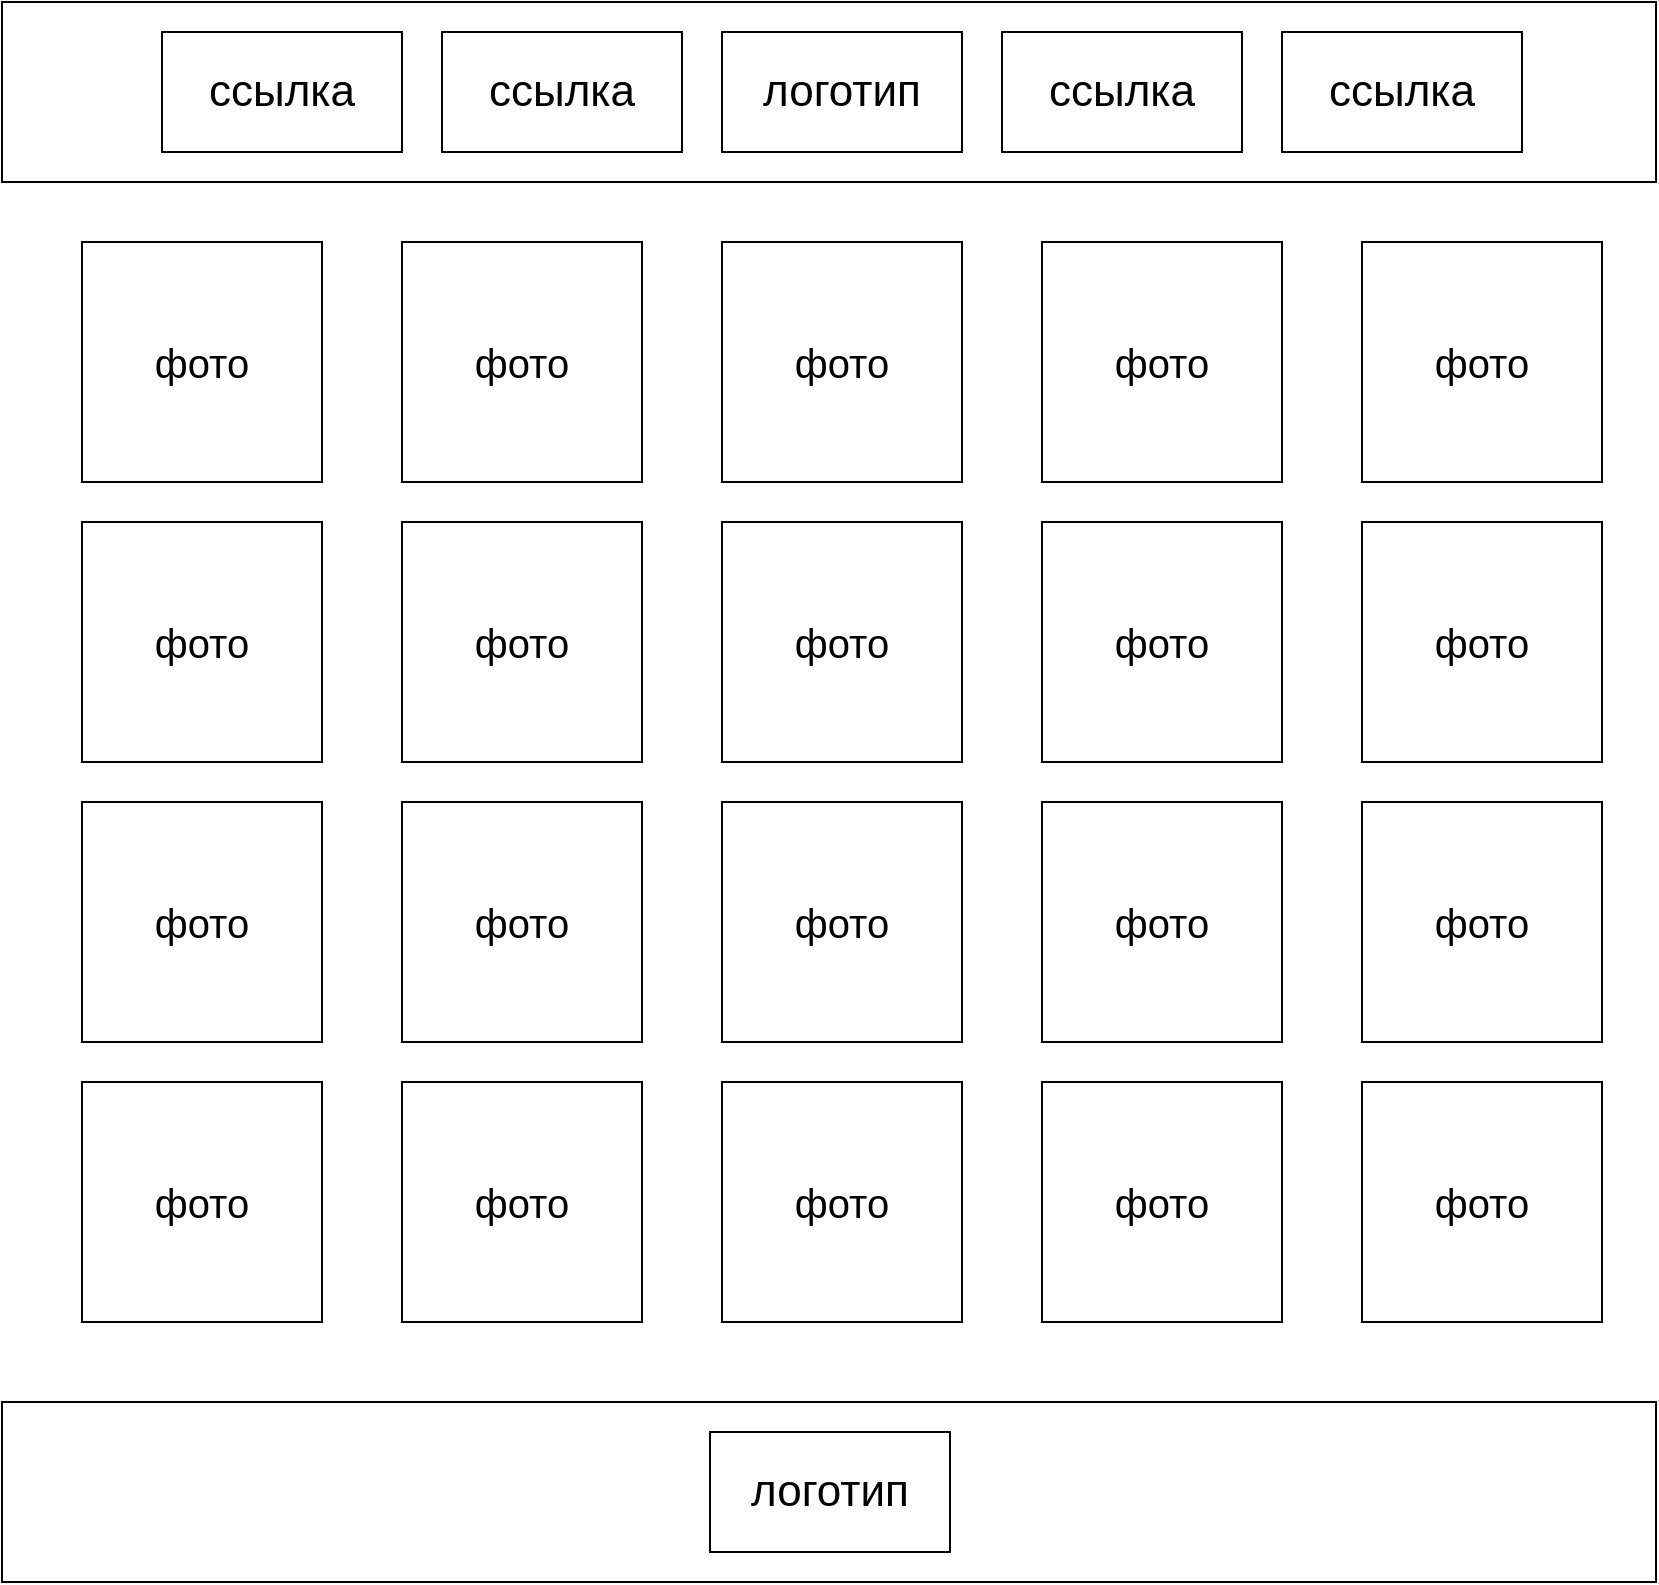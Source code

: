 <mxfile version="24.4.13" type="device">
  <diagram name="Страница — 1" id="EDG63w7ymzoPf9cjZKh1">
    <mxGraphModel dx="1687" dy="908" grid="1" gridSize="10" guides="1" tooltips="1" connect="1" arrows="1" fold="1" page="1" pageScale="1" pageWidth="827" pageHeight="1169" math="0" shadow="0">
      <root>
        <mxCell id="0" />
        <mxCell id="1" parent="0" />
        <mxCell id="5ZBu-nXhfYxtNaHmGemY-1" value="" style="group;fillColor=default;" vertex="1" connectable="0" parent="1">
          <mxGeometry width="827" height="90" as="geometry" />
        </mxCell>
        <mxCell id="5ZBu-nXhfYxtNaHmGemY-2" value="" style="group" vertex="1" connectable="0" parent="5ZBu-nXhfYxtNaHmGemY-1">
          <mxGeometry width="827" height="90" as="geometry" />
        </mxCell>
        <mxCell id="5ZBu-nXhfYxtNaHmGemY-3" value="" style="rounded=0;whiteSpace=wrap;html=1;fillStyle=auto;fillColor=none;" vertex="1" parent="5ZBu-nXhfYxtNaHmGemY-2">
          <mxGeometry width="827" height="90" as="geometry" />
        </mxCell>
        <mxCell id="5ZBu-nXhfYxtNaHmGemY-4" value="&lt;font style=&quot;font-size: 22px;&quot;&gt;ссылка&lt;/font&gt;" style="rounded=0;whiteSpace=wrap;html=1;" vertex="1" parent="5ZBu-nXhfYxtNaHmGemY-2">
          <mxGeometry x="640" y="15" width="120" height="60" as="geometry" />
        </mxCell>
        <mxCell id="5ZBu-nXhfYxtNaHmGemY-5" value="" style="group" vertex="1" connectable="0" parent="5ZBu-nXhfYxtNaHmGemY-1">
          <mxGeometry x="80" y="15" width="540" height="60" as="geometry" />
        </mxCell>
        <mxCell id="5ZBu-nXhfYxtNaHmGemY-6" value="&lt;font style=&quot;font-size: 22px;&quot;&gt;логотип&lt;/font&gt;" style="rounded=0;whiteSpace=wrap;html=1;" vertex="1" parent="5ZBu-nXhfYxtNaHmGemY-5">
          <mxGeometry x="280" width="120" height="60" as="geometry" />
        </mxCell>
        <mxCell id="5ZBu-nXhfYxtNaHmGemY-7" value="&lt;font style=&quot;font-size: 22px;&quot;&gt;ссылка&lt;/font&gt;" style="rounded=0;whiteSpace=wrap;html=1;" vertex="1" parent="5ZBu-nXhfYxtNaHmGemY-5">
          <mxGeometry x="420" width="120" height="60" as="geometry" />
        </mxCell>
        <mxCell id="5ZBu-nXhfYxtNaHmGemY-8" value="&lt;font style=&quot;font-size: 22px;&quot;&gt;ссылка&lt;/font&gt;" style="rounded=0;whiteSpace=wrap;html=1;" vertex="1" parent="5ZBu-nXhfYxtNaHmGemY-5">
          <mxGeometry x="140" width="120" height="60" as="geometry" />
        </mxCell>
        <mxCell id="5ZBu-nXhfYxtNaHmGemY-9" value="&lt;font style=&quot;font-size: 22px;&quot;&gt;ссылка&lt;/font&gt;" style="rounded=0;whiteSpace=wrap;html=1;" vertex="1" parent="5ZBu-nXhfYxtNaHmGemY-5">
          <mxGeometry width="120" height="60" as="geometry" />
        </mxCell>
        <mxCell id="5ZBu-nXhfYxtNaHmGemY-10" value="" style="group" vertex="1" connectable="0" parent="1">
          <mxGeometry y="700" width="827" height="90" as="geometry" />
        </mxCell>
        <mxCell id="5ZBu-nXhfYxtNaHmGemY-11" value="" style="group;fillColor=default;" vertex="1" connectable="0" parent="5ZBu-nXhfYxtNaHmGemY-10">
          <mxGeometry width="827" height="90" as="geometry" />
        </mxCell>
        <mxCell id="5ZBu-nXhfYxtNaHmGemY-12" value="" style="group" vertex="1" connectable="0" parent="5ZBu-nXhfYxtNaHmGemY-11">
          <mxGeometry width="827" height="90" as="geometry" />
        </mxCell>
        <mxCell id="5ZBu-nXhfYxtNaHmGemY-13" value="" style="rounded=0;whiteSpace=wrap;html=1;fillStyle=auto;fillColor=none;" vertex="1" parent="5ZBu-nXhfYxtNaHmGemY-12">
          <mxGeometry width="827" height="90" as="geometry" />
        </mxCell>
        <mxCell id="5ZBu-nXhfYxtNaHmGemY-14" value="&lt;font style=&quot;font-size: 22px;&quot;&gt;логотип&lt;/font&gt;" style="rounded=0;whiteSpace=wrap;html=1;" vertex="1" parent="5ZBu-nXhfYxtNaHmGemY-12">
          <mxGeometry x="354" y="15" width="120" height="60" as="geometry" />
        </mxCell>
        <mxCell id="5ZBu-nXhfYxtNaHmGemY-45" value="" style="group" vertex="1" connectable="0" parent="1">
          <mxGeometry x="40" y="120" width="760" height="120" as="geometry" />
        </mxCell>
        <mxCell id="5ZBu-nXhfYxtNaHmGemY-40" value="&lt;font style=&quot;font-size: 20px;&quot;&gt;фото&lt;/font&gt;" style="whiteSpace=wrap;html=1;aspect=fixed;" vertex="1" parent="5ZBu-nXhfYxtNaHmGemY-45">
          <mxGeometry width="120" height="120" as="geometry" />
        </mxCell>
        <mxCell id="5ZBu-nXhfYxtNaHmGemY-41" value="&lt;font style=&quot;font-size: 20px;&quot;&gt;фото&lt;/font&gt;" style="whiteSpace=wrap;html=1;aspect=fixed;" vertex="1" parent="5ZBu-nXhfYxtNaHmGemY-45">
          <mxGeometry x="160" width="120" height="120" as="geometry" />
        </mxCell>
        <mxCell id="5ZBu-nXhfYxtNaHmGemY-42" value="&lt;font style=&quot;font-size: 20px;&quot;&gt;фото&lt;/font&gt;" style="whiteSpace=wrap;html=1;aspect=fixed;" vertex="1" parent="5ZBu-nXhfYxtNaHmGemY-45">
          <mxGeometry x="320" width="120" height="120" as="geometry" />
        </mxCell>
        <mxCell id="5ZBu-nXhfYxtNaHmGemY-43" value="&lt;font style=&quot;font-size: 20px;&quot;&gt;фото&lt;/font&gt;" style="whiteSpace=wrap;html=1;aspect=fixed;" vertex="1" parent="5ZBu-nXhfYxtNaHmGemY-45">
          <mxGeometry x="480" width="120" height="120" as="geometry" />
        </mxCell>
        <mxCell id="5ZBu-nXhfYxtNaHmGemY-44" value="&lt;font style=&quot;font-size: 20px;&quot;&gt;фото&lt;/font&gt;" style="whiteSpace=wrap;html=1;aspect=fixed;" vertex="1" parent="5ZBu-nXhfYxtNaHmGemY-45">
          <mxGeometry x="640" width="120" height="120" as="geometry" />
        </mxCell>
        <mxCell id="5ZBu-nXhfYxtNaHmGemY-46" value="" style="group" vertex="1" connectable="0" parent="1">
          <mxGeometry x="40" y="260" width="760" height="120" as="geometry" />
        </mxCell>
        <mxCell id="5ZBu-nXhfYxtNaHmGemY-47" value="&lt;font style=&quot;font-size: 20px;&quot;&gt;фото&lt;/font&gt;" style="whiteSpace=wrap;html=1;aspect=fixed;" vertex="1" parent="5ZBu-nXhfYxtNaHmGemY-46">
          <mxGeometry width="120" height="120" as="geometry" />
        </mxCell>
        <mxCell id="5ZBu-nXhfYxtNaHmGemY-48" value="&lt;font style=&quot;font-size: 20px;&quot;&gt;фото&lt;/font&gt;" style="whiteSpace=wrap;html=1;aspect=fixed;" vertex="1" parent="5ZBu-nXhfYxtNaHmGemY-46">
          <mxGeometry x="160" width="120" height="120" as="geometry" />
        </mxCell>
        <mxCell id="5ZBu-nXhfYxtNaHmGemY-49" value="&lt;font style=&quot;font-size: 20px;&quot;&gt;фото&lt;/font&gt;" style="whiteSpace=wrap;html=1;aspect=fixed;" vertex="1" parent="5ZBu-nXhfYxtNaHmGemY-46">
          <mxGeometry x="320" width="120" height="120" as="geometry" />
        </mxCell>
        <mxCell id="5ZBu-nXhfYxtNaHmGemY-50" value="&lt;font style=&quot;font-size: 20px;&quot;&gt;фото&lt;/font&gt;" style="whiteSpace=wrap;html=1;aspect=fixed;" vertex="1" parent="5ZBu-nXhfYxtNaHmGemY-46">
          <mxGeometry x="480" width="120" height="120" as="geometry" />
        </mxCell>
        <mxCell id="5ZBu-nXhfYxtNaHmGemY-51" value="&lt;font style=&quot;font-size: 20px;&quot;&gt;фото&lt;/font&gt;" style="whiteSpace=wrap;html=1;aspect=fixed;" vertex="1" parent="5ZBu-nXhfYxtNaHmGemY-46">
          <mxGeometry x="640" width="120" height="120" as="geometry" />
        </mxCell>
        <mxCell id="5ZBu-nXhfYxtNaHmGemY-52" value="" style="group" vertex="1" connectable="0" parent="1">
          <mxGeometry x="40" y="400" width="760" height="120" as="geometry" />
        </mxCell>
        <mxCell id="5ZBu-nXhfYxtNaHmGemY-53" value="&lt;font style=&quot;font-size: 20px;&quot;&gt;фото&lt;/font&gt;" style="whiteSpace=wrap;html=1;aspect=fixed;" vertex="1" parent="5ZBu-nXhfYxtNaHmGemY-52">
          <mxGeometry width="120" height="120" as="geometry" />
        </mxCell>
        <mxCell id="5ZBu-nXhfYxtNaHmGemY-54" value="&lt;font style=&quot;font-size: 20px;&quot;&gt;фото&lt;/font&gt;" style="whiteSpace=wrap;html=1;aspect=fixed;" vertex="1" parent="5ZBu-nXhfYxtNaHmGemY-52">
          <mxGeometry x="160" width="120" height="120" as="geometry" />
        </mxCell>
        <mxCell id="5ZBu-nXhfYxtNaHmGemY-55" value="&lt;font style=&quot;font-size: 20px;&quot;&gt;фото&lt;/font&gt;" style="whiteSpace=wrap;html=1;aspect=fixed;" vertex="1" parent="5ZBu-nXhfYxtNaHmGemY-52">
          <mxGeometry x="320" width="120" height="120" as="geometry" />
        </mxCell>
        <mxCell id="5ZBu-nXhfYxtNaHmGemY-56" value="&lt;font style=&quot;font-size: 20px;&quot;&gt;фото&lt;/font&gt;" style="whiteSpace=wrap;html=1;aspect=fixed;" vertex="1" parent="5ZBu-nXhfYxtNaHmGemY-52">
          <mxGeometry x="480" width="120" height="120" as="geometry" />
        </mxCell>
        <mxCell id="5ZBu-nXhfYxtNaHmGemY-57" value="&lt;font style=&quot;font-size: 20px;&quot;&gt;фото&lt;/font&gt;" style="whiteSpace=wrap;html=1;aspect=fixed;" vertex="1" parent="5ZBu-nXhfYxtNaHmGemY-52">
          <mxGeometry x="640" width="120" height="120" as="geometry" />
        </mxCell>
        <mxCell id="5ZBu-nXhfYxtNaHmGemY-58" value="" style="group" vertex="1" connectable="0" parent="1">
          <mxGeometry x="40" y="540" width="760" height="120" as="geometry" />
        </mxCell>
        <mxCell id="5ZBu-nXhfYxtNaHmGemY-59" value="&lt;font style=&quot;font-size: 20px;&quot;&gt;фото&lt;/font&gt;" style="whiteSpace=wrap;html=1;aspect=fixed;" vertex="1" parent="5ZBu-nXhfYxtNaHmGemY-58">
          <mxGeometry width="120" height="120" as="geometry" />
        </mxCell>
        <mxCell id="5ZBu-nXhfYxtNaHmGemY-60" value="&lt;font style=&quot;font-size: 20px;&quot;&gt;фото&lt;/font&gt;" style="whiteSpace=wrap;html=1;aspect=fixed;" vertex="1" parent="5ZBu-nXhfYxtNaHmGemY-58">
          <mxGeometry x="160" width="120" height="120" as="geometry" />
        </mxCell>
        <mxCell id="5ZBu-nXhfYxtNaHmGemY-61" value="&lt;font style=&quot;font-size: 20px;&quot;&gt;фото&lt;/font&gt;" style="whiteSpace=wrap;html=1;aspect=fixed;" vertex="1" parent="5ZBu-nXhfYxtNaHmGemY-58">
          <mxGeometry x="320" width="120" height="120" as="geometry" />
        </mxCell>
        <mxCell id="5ZBu-nXhfYxtNaHmGemY-62" value="&lt;font style=&quot;font-size: 20px;&quot;&gt;фото&lt;/font&gt;" style="whiteSpace=wrap;html=1;aspect=fixed;" vertex="1" parent="5ZBu-nXhfYxtNaHmGemY-58">
          <mxGeometry x="480" width="120" height="120" as="geometry" />
        </mxCell>
        <mxCell id="5ZBu-nXhfYxtNaHmGemY-63" value="&lt;font style=&quot;font-size: 20px;&quot;&gt;фото&lt;/font&gt;" style="whiteSpace=wrap;html=1;aspect=fixed;" vertex="1" parent="5ZBu-nXhfYxtNaHmGemY-58">
          <mxGeometry x="640" width="120" height="120" as="geometry" />
        </mxCell>
      </root>
    </mxGraphModel>
  </diagram>
</mxfile>
